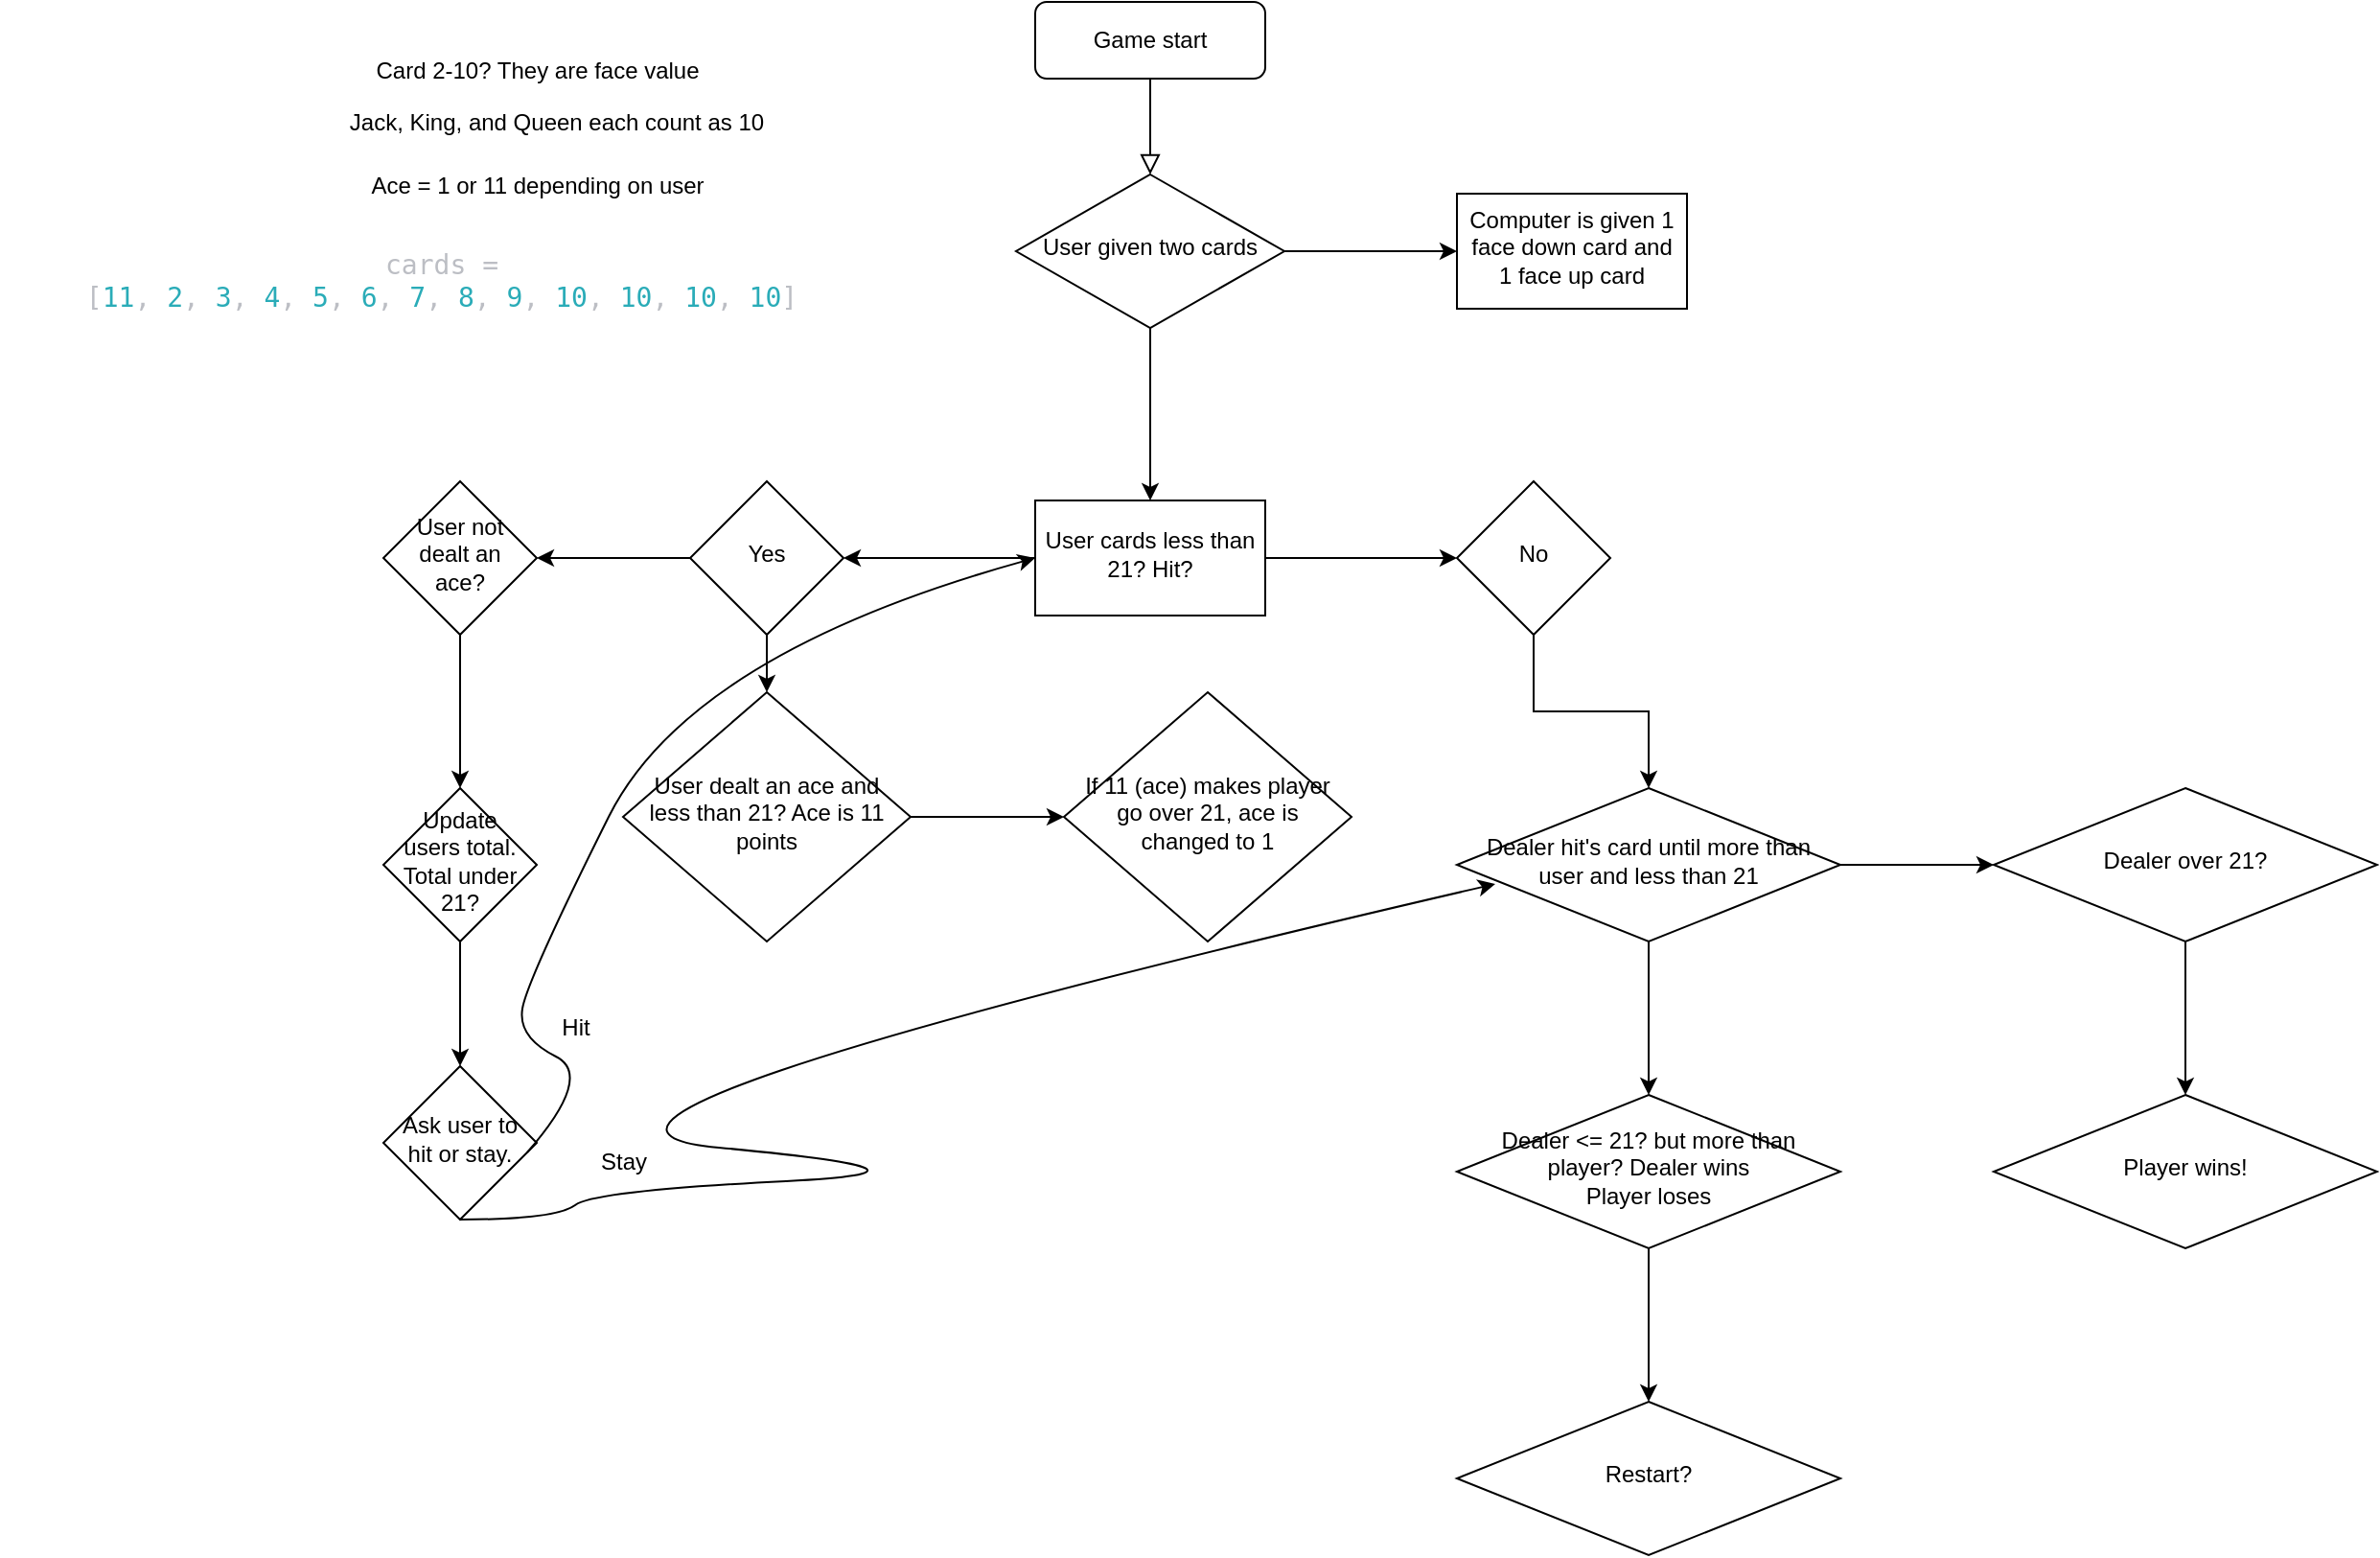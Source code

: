 <mxfile version="26.2.14">
  <diagram id="C5RBs43oDa-KdzZeNtuy" name="Page-1">
    <mxGraphModel dx="2200" dy="839" grid="1" gridSize="10" guides="1" tooltips="1" connect="1" arrows="1" fold="1" page="1" pageScale="1" pageWidth="827" pageHeight="1169" math="0" shadow="0">
      <root>
        <mxCell id="WIyWlLk6GJQsqaUBKTNV-0" />
        <mxCell id="WIyWlLk6GJQsqaUBKTNV-1" parent="WIyWlLk6GJQsqaUBKTNV-0" />
        <mxCell id="WIyWlLk6GJQsqaUBKTNV-2" value="" style="rounded=0;html=1;jettySize=auto;orthogonalLoop=1;fontSize=11;endArrow=block;endFill=0;endSize=8;strokeWidth=1;shadow=0;labelBackgroundColor=none;edgeStyle=orthogonalEdgeStyle;" parent="WIyWlLk6GJQsqaUBKTNV-1" source="WIyWlLk6GJQsqaUBKTNV-3" target="WIyWlLk6GJQsqaUBKTNV-6" edge="1">
          <mxGeometry relative="1" as="geometry" />
        </mxCell>
        <mxCell id="WIyWlLk6GJQsqaUBKTNV-3" value="Game start" style="rounded=1;whiteSpace=wrap;html=1;fontSize=12;glass=0;strokeWidth=1;shadow=0;" parent="WIyWlLk6GJQsqaUBKTNV-1" vertex="1">
          <mxGeometry x="340" y="30" width="120" height="40" as="geometry" />
        </mxCell>
        <mxCell id="ph7nxcxTH5WaW8VDL_jO-5" value="" style="edgeStyle=orthogonalEdgeStyle;rounded=0;orthogonalLoop=1;jettySize=auto;html=1;" edge="1" parent="WIyWlLk6GJQsqaUBKTNV-1" source="WIyWlLk6GJQsqaUBKTNV-6" target="ph7nxcxTH5WaW8VDL_jO-4">
          <mxGeometry relative="1" as="geometry" />
        </mxCell>
        <mxCell id="ph7nxcxTH5WaW8VDL_jO-7" value="" style="edgeStyle=orthogonalEdgeStyle;rounded=0;orthogonalLoop=1;jettySize=auto;html=1;" edge="1" parent="WIyWlLk6GJQsqaUBKTNV-1" source="WIyWlLk6GJQsqaUBKTNV-6" target="ph7nxcxTH5WaW8VDL_jO-6">
          <mxGeometry relative="1" as="geometry" />
        </mxCell>
        <mxCell id="WIyWlLk6GJQsqaUBKTNV-6" value="User given two cards" style="rhombus;whiteSpace=wrap;html=1;shadow=0;fontFamily=Helvetica;fontSize=12;align=center;strokeWidth=1;spacing=6;spacingTop=-4;" parent="WIyWlLk6GJQsqaUBKTNV-1" vertex="1">
          <mxGeometry x="330" y="120" width="140" height="80" as="geometry" />
        </mxCell>
        <mxCell id="ph7nxcxTH5WaW8VDL_jO-0" value="&lt;div&gt;Card 2-10? They are face value&lt;/div&gt;&lt;div&gt;&lt;br&gt;&lt;/div&gt;" style="text;html=1;align=center;verticalAlign=middle;resizable=0;points=[];autosize=1;strokeColor=none;fillColor=none;" vertex="1" parent="WIyWlLk6GJQsqaUBKTNV-1">
          <mxGeometry x="-15" y="53" width="190" height="40" as="geometry" />
        </mxCell>
        <mxCell id="ph7nxcxTH5WaW8VDL_jO-1" value="&lt;div&gt;Jack, King, and Queen each count as 10&lt;/div&gt;&lt;div&gt;&lt;br&gt;&lt;/div&gt;" style="text;html=1;align=center;verticalAlign=middle;resizable=0;points=[];autosize=1;strokeColor=none;fillColor=none;" vertex="1" parent="WIyWlLk6GJQsqaUBKTNV-1">
          <mxGeometry x="-30" y="80" width="240" height="40" as="geometry" />
        </mxCell>
        <mxCell id="ph7nxcxTH5WaW8VDL_jO-2" value="&lt;div&gt;Ace = 1 or 11 depending on user&lt;/div&gt;&lt;div&gt;&lt;br&gt;&lt;/div&gt;" style="text;html=1;align=center;verticalAlign=middle;resizable=0;points=[];autosize=1;strokeColor=none;fillColor=none;" vertex="1" parent="WIyWlLk6GJQsqaUBKTNV-1">
          <mxGeometry x="-20" y="113" width="200" height="40" as="geometry" />
        </mxCell>
        <mxCell id="ph7nxcxTH5WaW8VDL_jO-3" value="&lt;span style=&quot;font-family: &amp;quot;Source Code Pro&amp;quot;, monospace; font-size: 14px; font-style: normal; font-variant-ligatures: normal; font-variant-caps: normal; font-weight: 400; letter-spacing: normal; orphans: 2; text-align: start; text-indent: 0px; text-transform: none; widows: 2; word-spacing: 0px; -webkit-text-stroke-width: 0px; white-space: normal; text-decoration-thickness: initial; text-decoration-style: initial; text-decoration-color: initial; color: rgb(188, 190, 196);&quot;&gt;cards&lt;span&gt;&amp;nbsp;&lt;/span&gt;&lt;/span&gt;&lt;span style=&quot;font-family: &amp;quot;Source Code Pro&amp;quot;, monospace; font-size: 14px; font-style: normal; font-variant-ligatures: normal; font-variant-caps: normal; font-weight: 400; letter-spacing: normal; orphans: 2; text-align: start; text-indent: 0px; text-transform: none; widows: 2; word-spacing: 0px; -webkit-text-stroke-width: 0px; white-space: normal; text-decoration-thickness: initial; text-decoration-style: initial; text-decoration-color: initial; color: rgb(188, 190, 196);&quot;&gt;= [&lt;/span&gt;&lt;span style=&quot;font-family: &amp;quot;Source Code Pro&amp;quot;, monospace; font-size: 14px; font-style: normal; font-variant-ligatures: normal; font-variant-caps: normal; font-weight: 400; letter-spacing: normal; orphans: 2; text-align: start; text-indent: 0px; text-transform: none; widows: 2; word-spacing: 0px; -webkit-text-stroke-width: 0px; white-space: normal; text-decoration-thickness: initial; text-decoration-style: initial; text-decoration-color: initial; color: rgb(42, 172, 184);&quot;&gt;11&lt;/span&gt;&lt;span style=&quot;font-family: &amp;quot;Source Code Pro&amp;quot;, monospace; font-size: 14px; font-style: normal; font-variant-ligatures: normal; font-variant-caps: normal; font-weight: 400; letter-spacing: normal; orphans: 2; text-align: start; text-indent: 0px; text-transform: none; widows: 2; word-spacing: 0px; -webkit-text-stroke-width: 0px; white-space: normal; text-decoration-thickness: initial; text-decoration-style: initial; text-decoration-color: initial; color: rgb(188, 190, 196);&quot;&gt;,&lt;span&gt;&amp;nbsp;&lt;/span&gt;&lt;/span&gt;&lt;span style=&quot;font-family: &amp;quot;Source Code Pro&amp;quot;, monospace; font-size: 14px; font-style: normal; font-variant-ligatures: normal; font-variant-caps: normal; font-weight: 400; letter-spacing: normal; orphans: 2; text-align: start; text-indent: 0px; text-transform: none; widows: 2; word-spacing: 0px; -webkit-text-stroke-width: 0px; white-space: normal; text-decoration-thickness: initial; text-decoration-style: initial; text-decoration-color: initial; color: rgb(42, 172, 184);&quot;&gt;2&lt;/span&gt;&lt;span style=&quot;font-family: &amp;quot;Source Code Pro&amp;quot;, monospace; font-size: 14px; font-style: normal; font-variant-ligatures: normal; font-variant-caps: normal; font-weight: 400; letter-spacing: normal; orphans: 2; text-align: start; text-indent: 0px; text-transform: none; widows: 2; word-spacing: 0px; -webkit-text-stroke-width: 0px; white-space: normal; text-decoration-thickness: initial; text-decoration-style: initial; text-decoration-color: initial; color: rgb(188, 190, 196);&quot;&gt;,&lt;span&gt;&amp;nbsp;&lt;/span&gt;&lt;/span&gt;&lt;span style=&quot;font-family: &amp;quot;Source Code Pro&amp;quot;, monospace; font-size: 14px; font-style: normal; font-variant-ligatures: normal; font-variant-caps: normal; font-weight: 400; letter-spacing: normal; orphans: 2; text-align: start; text-indent: 0px; text-transform: none; widows: 2; word-spacing: 0px; -webkit-text-stroke-width: 0px; white-space: normal; text-decoration-thickness: initial; text-decoration-style: initial; text-decoration-color: initial; color: rgb(42, 172, 184);&quot;&gt;3&lt;/span&gt;&lt;span style=&quot;font-family: &amp;quot;Source Code Pro&amp;quot;, monospace; font-size: 14px; font-style: normal; font-variant-ligatures: normal; font-variant-caps: normal; font-weight: 400; letter-spacing: normal; orphans: 2; text-align: start; text-indent: 0px; text-transform: none; widows: 2; word-spacing: 0px; -webkit-text-stroke-width: 0px; white-space: normal; text-decoration-thickness: initial; text-decoration-style: initial; text-decoration-color: initial; color: rgb(188, 190, 196);&quot;&gt;,&lt;span&gt;&amp;nbsp;&lt;/span&gt;&lt;/span&gt;&lt;span style=&quot;font-family: &amp;quot;Source Code Pro&amp;quot;, monospace; font-size: 14px; font-style: normal; font-variant-ligatures: normal; font-variant-caps: normal; font-weight: 400; letter-spacing: normal; orphans: 2; text-align: start; text-indent: 0px; text-transform: none; widows: 2; word-spacing: 0px; -webkit-text-stroke-width: 0px; white-space: normal; text-decoration-thickness: initial; text-decoration-style: initial; text-decoration-color: initial; color: rgb(42, 172, 184);&quot;&gt;4&lt;/span&gt;&lt;span style=&quot;font-family: &amp;quot;Source Code Pro&amp;quot;, monospace; font-size: 14px; font-style: normal; font-variant-ligatures: normal; font-variant-caps: normal; font-weight: 400; letter-spacing: normal; orphans: 2; text-align: start; text-indent: 0px; text-transform: none; widows: 2; word-spacing: 0px; -webkit-text-stroke-width: 0px; white-space: normal; text-decoration-thickness: initial; text-decoration-style: initial; text-decoration-color: initial; color: rgb(188, 190, 196);&quot;&gt;,&lt;span&gt;&amp;nbsp;&lt;/span&gt;&lt;/span&gt;&lt;span style=&quot;font-family: &amp;quot;Source Code Pro&amp;quot;, monospace; font-size: 14px; font-style: normal; font-variant-ligatures: normal; font-variant-caps: normal; font-weight: 400; letter-spacing: normal; orphans: 2; text-align: start; text-indent: 0px; text-transform: none; widows: 2; word-spacing: 0px; -webkit-text-stroke-width: 0px; white-space: normal; text-decoration-thickness: initial; text-decoration-style: initial; text-decoration-color: initial; color: rgb(42, 172, 184);&quot;&gt;5&lt;/span&gt;&lt;span style=&quot;font-family: &amp;quot;Source Code Pro&amp;quot;, monospace; font-size: 14px; font-style: normal; font-variant-ligatures: normal; font-variant-caps: normal; font-weight: 400; letter-spacing: normal; orphans: 2; text-align: start; text-indent: 0px; text-transform: none; widows: 2; word-spacing: 0px; -webkit-text-stroke-width: 0px; white-space: normal; text-decoration-thickness: initial; text-decoration-style: initial; text-decoration-color: initial; color: rgb(188, 190, 196);&quot;&gt;,&lt;span&gt;&amp;nbsp;&lt;/span&gt;&lt;/span&gt;&lt;span style=&quot;font-family: &amp;quot;Source Code Pro&amp;quot;, monospace; font-size: 14px; font-style: normal; font-variant-ligatures: normal; font-variant-caps: normal; font-weight: 400; letter-spacing: normal; orphans: 2; text-align: start; text-indent: 0px; text-transform: none; widows: 2; word-spacing: 0px; -webkit-text-stroke-width: 0px; white-space: normal; text-decoration-thickness: initial; text-decoration-style: initial; text-decoration-color: initial; color: rgb(42, 172, 184);&quot;&gt;6&lt;/span&gt;&lt;span style=&quot;font-family: &amp;quot;Source Code Pro&amp;quot;, monospace; font-size: 14px; font-style: normal; font-variant-ligatures: normal; font-variant-caps: normal; font-weight: 400; letter-spacing: normal; orphans: 2; text-align: start; text-indent: 0px; text-transform: none; widows: 2; word-spacing: 0px; -webkit-text-stroke-width: 0px; white-space: normal; text-decoration-thickness: initial; text-decoration-style: initial; text-decoration-color: initial; color: rgb(188, 190, 196);&quot;&gt;,&lt;span&gt;&amp;nbsp;&lt;/span&gt;&lt;/span&gt;&lt;span style=&quot;font-family: &amp;quot;Source Code Pro&amp;quot;, monospace; font-size: 14px; font-style: normal; font-variant-ligatures: normal; font-variant-caps: normal; font-weight: 400; letter-spacing: normal; orphans: 2; text-align: start; text-indent: 0px; text-transform: none; widows: 2; word-spacing: 0px; -webkit-text-stroke-width: 0px; white-space: normal; text-decoration-thickness: initial; text-decoration-style: initial; text-decoration-color: initial; color: rgb(42, 172, 184);&quot;&gt;7&lt;/span&gt;&lt;span style=&quot;font-family: &amp;quot;Source Code Pro&amp;quot;, monospace; font-size: 14px; font-style: normal; font-variant-ligatures: normal; font-variant-caps: normal; font-weight: 400; letter-spacing: normal; orphans: 2; text-align: start; text-indent: 0px; text-transform: none; widows: 2; word-spacing: 0px; -webkit-text-stroke-width: 0px; white-space: normal; text-decoration-thickness: initial; text-decoration-style: initial; text-decoration-color: initial; color: rgb(188, 190, 196);&quot;&gt;,&lt;span&gt;&amp;nbsp;&lt;/span&gt;&lt;/span&gt;&lt;span style=&quot;font-family: &amp;quot;Source Code Pro&amp;quot;, monospace; font-size: 14px; font-style: normal; font-variant-ligatures: normal; font-variant-caps: normal; font-weight: 400; letter-spacing: normal; orphans: 2; text-align: start; text-indent: 0px; text-transform: none; widows: 2; word-spacing: 0px; -webkit-text-stroke-width: 0px; white-space: normal; text-decoration-thickness: initial; text-decoration-style: initial; text-decoration-color: initial; color: rgb(42, 172, 184);&quot;&gt;8&lt;/span&gt;&lt;span style=&quot;font-family: &amp;quot;Source Code Pro&amp;quot;, monospace; font-size: 14px; font-style: normal; font-variant-ligatures: normal; font-variant-caps: normal; font-weight: 400; letter-spacing: normal; orphans: 2; text-align: start; text-indent: 0px; text-transform: none; widows: 2; word-spacing: 0px; -webkit-text-stroke-width: 0px; white-space: normal; text-decoration-thickness: initial; text-decoration-style: initial; text-decoration-color: initial; color: rgb(188, 190, 196);&quot;&gt;,&lt;span&gt;&amp;nbsp;&lt;/span&gt;&lt;/span&gt;&lt;span style=&quot;font-family: &amp;quot;Source Code Pro&amp;quot;, monospace; font-size: 14px; font-style: normal; font-variant-ligatures: normal; font-variant-caps: normal; font-weight: 400; letter-spacing: normal; orphans: 2; text-align: start; text-indent: 0px; text-transform: none; widows: 2; word-spacing: 0px; -webkit-text-stroke-width: 0px; white-space: normal; text-decoration-thickness: initial; text-decoration-style: initial; text-decoration-color: initial; color: rgb(42, 172, 184);&quot;&gt;9&lt;/span&gt;&lt;span style=&quot;font-family: &amp;quot;Source Code Pro&amp;quot;, monospace; font-size: 14px; font-style: normal; font-variant-ligatures: normal; font-variant-caps: normal; font-weight: 400; letter-spacing: normal; orphans: 2; text-align: start; text-indent: 0px; text-transform: none; widows: 2; word-spacing: 0px; -webkit-text-stroke-width: 0px; white-space: normal; text-decoration-thickness: initial; text-decoration-style: initial; text-decoration-color: initial; color: rgb(188, 190, 196);&quot;&gt;,&lt;span&gt;&amp;nbsp;&lt;/span&gt;&lt;/span&gt;&lt;span style=&quot;font-family: &amp;quot;Source Code Pro&amp;quot;, monospace; font-size: 14px; font-style: normal; font-variant-ligatures: normal; font-variant-caps: normal; font-weight: 400; letter-spacing: normal; orphans: 2; text-align: start; text-indent: 0px; text-transform: none; widows: 2; word-spacing: 0px; -webkit-text-stroke-width: 0px; white-space: normal; text-decoration-thickness: initial; text-decoration-style: initial; text-decoration-color: initial; color: rgb(42, 172, 184);&quot;&gt;10&lt;/span&gt;&lt;span style=&quot;font-family: &amp;quot;Source Code Pro&amp;quot;, monospace; font-size: 14px; font-style: normal; font-variant-ligatures: normal; font-variant-caps: normal; font-weight: 400; letter-spacing: normal; orphans: 2; text-align: start; text-indent: 0px; text-transform: none; widows: 2; word-spacing: 0px; -webkit-text-stroke-width: 0px; white-space: normal; text-decoration-thickness: initial; text-decoration-style: initial; text-decoration-color: initial; color: rgb(188, 190, 196);&quot;&gt;,&lt;span&gt;&amp;nbsp;&lt;/span&gt;&lt;/span&gt;&lt;span style=&quot;font-family: &amp;quot;Source Code Pro&amp;quot;, monospace; font-size: 14px; font-style: normal; font-variant-ligatures: normal; font-variant-caps: normal; font-weight: 400; letter-spacing: normal; orphans: 2; text-align: start; text-indent: 0px; text-transform: none; widows: 2; word-spacing: 0px; -webkit-text-stroke-width: 0px; white-space: normal; text-decoration-thickness: initial; text-decoration-style: initial; text-decoration-color: initial; color: rgb(42, 172, 184);&quot;&gt;10&lt;/span&gt;&lt;span style=&quot;font-family: &amp;quot;Source Code Pro&amp;quot;, monospace; font-size: 14px; font-style: normal; font-variant-ligatures: normal; font-variant-caps: normal; font-weight: 400; letter-spacing: normal; orphans: 2; text-align: start; text-indent: 0px; text-transform: none; widows: 2; word-spacing: 0px; -webkit-text-stroke-width: 0px; white-space: normal; text-decoration-thickness: initial; text-decoration-style: initial; text-decoration-color: initial; color: rgb(188, 190, 196);&quot;&gt;,&lt;span&gt;&amp;nbsp;&lt;/span&gt;&lt;/span&gt;&lt;span style=&quot;font-family: &amp;quot;Source Code Pro&amp;quot;, monospace; font-size: 14px; font-style: normal; font-variant-ligatures: normal; font-variant-caps: normal; font-weight: 400; letter-spacing: normal; orphans: 2; text-align: start; text-indent: 0px; text-transform: none; widows: 2; word-spacing: 0px; -webkit-text-stroke-width: 0px; white-space: normal; text-decoration-thickness: initial; text-decoration-style: initial; text-decoration-color: initial; color: rgb(42, 172, 184);&quot;&gt;10&lt;/span&gt;&lt;span style=&quot;font-family: &amp;quot;Source Code Pro&amp;quot;, monospace; font-size: 14px; font-style: normal; font-variant-ligatures: normal; font-variant-caps: normal; font-weight: 400; letter-spacing: normal; orphans: 2; text-align: start; text-indent: 0px; text-transform: none; widows: 2; word-spacing: 0px; -webkit-text-stroke-width: 0px; white-space: normal; text-decoration-thickness: initial; text-decoration-style: initial; text-decoration-color: initial; color: rgb(188, 190, 196);&quot;&gt;,&lt;span&gt;&amp;nbsp;&lt;/span&gt;&lt;/span&gt;&lt;span style=&quot;font-family: &amp;quot;Source Code Pro&amp;quot;, monospace; font-size: 14px; font-style: normal; font-variant-ligatures: normal; font-variant-caps: normal; font-weight: 400; letter-spacing: normal; orphans: 2; text-align: start; text-indent: 0px; text-transform: none; widows: 2; word-spacing: 0px; -webkit-text-stroke-width: 0px; white-space: normal; text-decoration-thickness: initial; text-decoration-style: initial; text-decoration-color: initial; color: rgb(42, 172, 184);&quot;&gt;10&lt;/span&gt;&lt;span style=&quot;font-family: &amp;quot;Source Code Pro&amp;quot;, monospace; font-size: 14px; font-style: normal; font-variant-ligatures: normal; font-variant-caps: normal; font-weight: 400; letter-spacing: normal; orphans: 2; text-align: start; text-indent: 0px; text-transform: none; widows: 2; word-spacing: 0px; -webkit-text-stroke-width: 0px; white-space: normal; text-decoration-thickness: initial; text-decoration-style: initial; text-decoration-color: initial; color: rgb(188, 190, 196);&quot;&gt;]&lt;/span&gt;" style="text;html=1;align=center;verticalAlign=middle;resizable=0;points=[];autosize=1;strokeColor=none;fillColor=none;" vertex="1" parent="WIyWlLk6GJQsqaUBKTNV-1">
          <mxGeometry x="-200" y="160" width="460" height="30" as="geometry" />
        </mxCell>
        <mxCell id="ph7nxcxTH5WaW8VDL_jO-4" value="Computer is given 1 face down card and 1 face up card " style="whiteSpace=wrap;html=1;shadow=0;strokeWidth=1;spacing=6;spacingTop=-4;" vertex="1" parent="WIyWlLk6GJQsqaUBKTNV-1">
          <mxGeometry x="560" y="130" width="120" height="60" as="geometry" />
        </mxCell>
        <mxCell id="ph7nxcxTH5WaW8VDL_jO-9" value="" style="edgeStyle=orthogonalEdgeStyle;rounded=0;orthogonalLoop=1;jettySize=auto;html=1;" edge="1" parent="WIyWlLk6GJQsqaUBKTNV-1" source="ph7nxcxTH5WaW8VDL_jO-6" target="ph7nxcxTH5WaW8VDL_jO-8">
          <mxGeometry relative="1" as="geometry" />
        </mxCell>
        <mxCell id="ph7nxcxTH5WaW8VDL_jO-11" value="" style="edgeStyle=orthogonalEdgeStyle;rounded=0;orthogonalLoop=1;jettySize=auto;html=1;" edge="1" parent="WIyWlLk6GJQsqaUBKTNV-1" source="ph7nxcxTH5WaW8VDL_jO-6" target="ph7nxcxTH5WaW8VDL_jO-10">
          <mxGeometry relative="1" as="geometry" />
        </mxCell>
        <mxCell id="ph7nxcxTH5WaW8VDL_jO-6" value="User cards less than 21? Hit?" style="whiteSpace=wrap;html=1;shadow=0;strokeWidth=1;spacing=6;spacingTop=-4;" vertex="1" parent="WIyWlLk6GJQsqaUBKTNV-1">
          <mxGeometry x="340" y="290" width="120" height="60" as="geometry" />
        </mxCell>
        <mxCell id="ph7nxcxTH5WaW8VDL_jO-25" value="" style="edgeStyle=orthogonalEdgeStyle;rounded=0;orthogonalLoop=1;jettySize=auto;html=1;" edge="1" parent="WIyWlLk6GJQsqaUBKTNV-1" source="ph7nxcxTH5WaW8VDL_jO-8" target="ph7nxcxTH5WaW8VDL_jO-24">
          <mxGeometry relative="1" as="geometry" />
        </mxCell>
        <mxCell id="ph7nxcxTH5WaW8VDL_jO-29" value="" style="edgeStyle=orthogonalEdgeStyle;rounded=0;orthogonalLoop=1;jettySize=auto;html=1;" edge="1" parent="WIyWlLk6GJQsqaUBKTNV-1" source="ph7nxcxTH5WaW8VDL_jO-8" target="ph7nxcxTH5WaW8VDL_jO-28">
          <mxGeometry relative="1" as="geometry" />
        </mxCell>
        <mxCell id="ph7nxcxTH5WaW8VDL_jO-8" value="Yes" style="rhombus;whiteSpace=wrap;html=1;shadow=0;strokeWidth=1;spacing=6;spacingTop=-4;" vertex="1" parent="WIyWlLk6GJQsqaUBKTNV-1">
          <mxGeometry x="160" y="280" width="80" height="80" as="geometry" />
        </mxCell>
        <mxCell id="ph7nxcxTH5WaW8VDL_jO-13" value="" style="edgeStyle=orthogonalEdgeStyle;rounded=0;orthogonalLoop=1;jettySize=auto;html=1;" edge="1" parent="WIyWlLk6GJQsqaUBKTNV-1" source="ph7nxcxTH5WaW8VDL_jO-10" target="ph7nxcxTH5WaW8VDL_jO-12">
          <mxGeometry relative="1" as="geometry" />
        </mxCell>
        <mxCell id="ph7nxcxTH5WaW8VDL_jO-10" value="No" style="rhombus;whiteSpace=wrap;html=1;shadow=0;strokeWidth=1;spacing=6;spacingTop=-4;" vertex="1" parent="WIyWlLk6GJQsqaUBKTNV-1">
          <mxGeometry x="560" y="280" width="80" height="80" as="geometry" />
        </mxCell>
        <mxCell id="ph7nxcxTH5WaW8VDL_jO-16" value="" style="edgeStyle=orthogonalEdgeStyle;rounded=0;orthogonalLoop=1;jettySize=auto;html=1;" edge="1" parent="WIyWlLk6GJQsqaUBKTNV-1" source="ph7nxcxTH5WaW8VDL_jO-12" target="ph7nxcxTH5WaW8VDL_jO-15">
          <mxGeometry relative="1" as="geometry" />
        </mxCell>
        <mxCell id="ph7nxcxTH5WaW8VDL_jO-20" value="" style="edgeStyle=orthogonalEdgeStyle;rounded=0;orthogonalLoop=1;jettySize=auto;html=1;" edge="1" parent="WIyWlLk6GJQsqaUBKTNV-1" source="ph7nxcxTH5WaW8VDL_jO-12" target="ph7nxcxTH5WaW8VDL_jO-19">
          <mxGeometry relative="1" as="geometry" />
        </mxCell>
        <mxCell id="ph7nxcxTH5WaW8VDL_jO-12" value="Dealer hit&#39;s card until more than user and less than 21" style="rhombus;whiteSpace=wrap;html=1;shadow=0;strokeWidth=1;spacing=6;spacingTop=-4;" vertex="1" parent="WIyWlLk6GJQsqaUBKTNV-1">
          <mxGeometry x="560" y="440" width="200" height="80" as="geometry" />
        </mxCell>
        <mxCell id="ph7nxcxTH5WaW8VDL_jO-18" value="" style="edgeStyle=orthogonalEdgeStyle;rounded=0;orthogonalLoop=1;jettySize=auto;html=1;" edge="1" parent="WIyWlLk6GJQsqaUBKTNV-1" source="ph7nxcxTH5WaW8VDL_jO-15" target="ph7nxcxTH5WaW8VDL_jO-17">
          <mxGeometry relative="1" as="geometry" />
        </mxCell>
        <mxCell id="ph7nxcxTH5WaW8VDL_jO-15" value="Dealer over 21?" style="rhombus;whiteSpace=wrap;html=1;shadow=0;strokeWidth=1;spacing=6;spacingTop=-4;" vertex="1" parent="WIyWlLk6GJQsqaUBKTNV-1">
          <mxGeometry x="840" y="440" width="200" height="80" as="geometry" />
        </mxCell>
        <mxCell id="ph7nxcxTH5WaW8VDL_jO-17" value="Player wins!" style="rhombus;whiteSpace=wrap;html=1;shadow=0;strokeWidth=1;spacing=6;spacingTop=-4;" vertex="1" parent="WIyWlLk6GJQsqaUBKTNV-1">
          <mxGeometry x="840" y="600" width="200" height="80" as="geometry" />
        </mxCell>
        <mxCell id="ph7nxcxTH5WaW8VDL_jO-35" value="" style="edgeStyle=orthogonalEdgeStyle;rounded=0;orthogonalLoop=1;jettySize=auto;html=1;" edge="1" parent="WIyWlLk6GJQsqaUBKTNV-1" source="ph7nxcxTH5WaW8VDL_jO-19" target="ph7nxcxTH5WaW8VDL_jO-34">
          <mxGeometry relative="1" as="geometry" />
        </mxCell>
        <mxCell id="ph7nxcxTH5WaW8VDL_jO-19" value="&lt;div&gt;Dealer &amp;lt;= 21? but more than player? Dealer wins&lt;/div&gt;&lt;div&gt;Player loses&lt;/div&gt;" style="rhombus;whiteSpace=wrap;html=1;shadow=0;strokeWidth=1;spacing=6;spacingTop=-4;" vertex="1" parent="WIyWlLk6GJQsqaUBKTNV-1">
          <mxGeometry x="560" y="600" width="200" height="80" as="geometry" />
        </mxCell>
        <mxCell id="ph7nxcxTH5WaW8VDL_jO-27" value="" style="edgeStyle=orthogonalEdgeStyle;rounded=0;orthogonalLoop=1;jettySize=auto;html=1;" edge="1" parent="WIyWlLk6GJQsqaUBKTNV-1" source="ph7nxcxTH5WaW8VDL_jO-24" target="ph7nxcxTH5WaW8VDL_jO-26">
          <mxGeometry relative="1" as="geometry" />
        </mxCell>
        <mxCell id="ph7nxcxTH5WaW8VDL_jO-24" value="User dealt an ace and less than 21? Ace is 11 points" style="rhombus;whiteSpace=wrap;html=1;shadow=0;strokeWidth=1;spacing=6;spacingTop=-4;" vertex="1" parent="WIyWlLk6GJQsqaUBKTNV-1">
          <mxGeometry x="125" y="390" width="150" height="130" as="geometry" />
        </mxCell>
        <mxCell id="ph7nxcxTH5WaW8VDL_jO-26" value="If 11 (ace) makes player go over 21, ace is changed to 1" style="rhombus;whiteSpace=wrap;html=1;shadow=0;strokeWidth=1;spacing=6;spacingTop=-4;" vertex="1" parent="WIyWlLk6GJQsqaUBKTNV-1">
          <mxGeometry x="355" y="390" width="150" height="130" as="geometry" />
        </mxCell>
        <mxCell id="ph7nxcxTH5WaW8VDL_jO-31" value="" style="edgeStyle=orthogonalEdgeStyle;rounded=0;orthogonalLoop=1;jettySize=auto;html=1;" edge="1" parent="WIyWlLk6GJQsqaUBKTNV-1" source="ph7nxcxTH5WaW8VDL_jO-28" target="ph7nxcxTH5WaW8VDL_jO-30">
          <mxGeometry relative="1" as="geometry" />
        </mxCell>
        <mxCell id="ph7nxcxTH5WaW8VDL_jO-28" value="User not dealt an ace?" style="rhombus;whiteSpace=wrap;html=1;shadow=0;strokeWidth=1;spacing=6;spacingTop=-4;" vertex="1" parent="WIyWlLk6GJQsqaUBKTNV-1">
          <mxGeometry y="280" width="80" height="80" as="geometry" />
        </mxCell>
        <mxCell id="ph7nxcxTH5WaW8VDL_jO-33" value="" style="edgeStyle=orthogonalEdgeStyle;rounded=0;orthogonalLoop=1;jettySize=auto;html=1;" edge="1" parent="WIyWlLk6GJQsqaUBKTNV-1" source="ph7nxcxTH5WaW8VDL_jO-30" target="ph7nxcxTH5WaW8VDL_jO-32">
          <mxGeometry relative="1" as="geometry" />
        </mxCell>
        <mxCell id="ph7nxcxTH5WaW8VDL_jO-30" value="&lt;div&gt;Update users total.&lt;/div&gt;&lt;div&gt;Total under 21?&lt;/div&gt;" style="rhombus;whiteSpace=wrap;html=1;shadow=0;strokeWidth=1;spacing=6;spacingTop=-4;" vertex="1" parent="WIyWlLk6GJQsqaUBKTNV-1">
          <mxGeometry y="440" width="80" height="80" as="geometry" />
        </mxCell>
        <mxCell id="ph7nxcxTH5WaW8VDL_jO-32" value="Ask user to hit or stay." style="rhombus;whiteSpace=wrap;html=1;shadow=0;strokeWidth=1;spacing=6;spacingTop=-4;" vertex="1" parent="WIyWlLk6GJQsqaUBKTNV-1">
          <mxGeometry y="585" width="80" height="80" as="geometry" />
        </mxCell>
        <mxCell id="ph7nxcxTH5WaW8VDL_jO-34" value="Restart?" style="rhombus;whiteSpace=wrap;html=1;shadow=0;strokeWidth=1;spacing=6;spacingTop=-4;" vertex="1" parent="WIyWlLk6GJQsqaUBKTNV-1">
          <mxGeometry x="560" y="760" width="200" height="80" as="geometry" />
        </mxCell>
        <mxCell id="ph7nxcxTH5WaW8VDL_jO-40" value="" style="curved=1;endArrow=classic;html=1;rounded=0;entryX=0;entryY=0.5;entryDx=0;entryDy=0;" edge="1" parent="WIyWlLk6GJQsqaUBKTNV-1" target="ph7nxcxTH5WaW8VDL_jO-6">
          <mxGeometry width="50" height="50" relative="1" as="geometry">
            <mxPoint x="75" y="630" as="sourcePoint" />
            <mxPoint x="125" y="580" as="targetPoint" />
            <Array as="points">
              <mxPoint x="110" y="590" />
              <mxPoint x="70" y="570" />
              <mxPoint x="75" y="540" />
              <mxPoint x="160" y="370" />
            </Array>
          </mxGeometry>
        </mxCell>
        <mxCell id="ph7nxcxTH5WaW8VDL_jO-41" value="" style="curved=1;endArrow=classic;html=1;rounded=0;entryX=0.1;entryY=0.625;entryDx=0;entryDy=0;entryPerimeter=0;" edge="1" parent="WIyWlLk6GJQsqaUBKTNV-1" target="ph7nxcxTH5WaW8VDL_jO-12">
          <mxGeometry width="50" height="50" relative="1" as="geometry">
            <mxPoint x="40" y="665" as="sourcePoint" />
            <mxPoint x="90" y="615" as="targetPoint" />
            <Array as="points">
              <mxPoint x="90" y="665" />
              <mxPoint x="110" y="650" />
              <mxPoint x="310" y="640" />
              <mxPoint x="40" y="615" />
            </Array>
          </mxGeometry>
        </mxCell>
        <mxCell id="ph7nxcxTH5WaW8VDL_jO-42" value="Stay" style="text;html=1;align=center;verticalAlign=middle;resizable=0;points=[];autosize=1;strokeColor=none;fillColor=none;" vertex="1" parent="WIyWlLk6GJQsqaUBKTNV-1">
          <mxGeometry x="100" y="620" width="50" height="30" as="geometry" />
        </mxCell>
        <mxCell id="ph7nxcxTH5WaW8VDL_jO-43" value="Hit" style="text;html=1;align=center;verticalAlign=middle;resizable=0;points=[];autosize=1;strokeColor=none;fillColor=none;" vertex="1" parent="WIyWlLk6GJQsqaUBKTNV-1">
          <mxGeometry x="80" y="550" width="40" height="30" as="geometry" />
        </mxCell>
      </root>
    </mxGraphModel>
  </diagram>
</mxfile>
